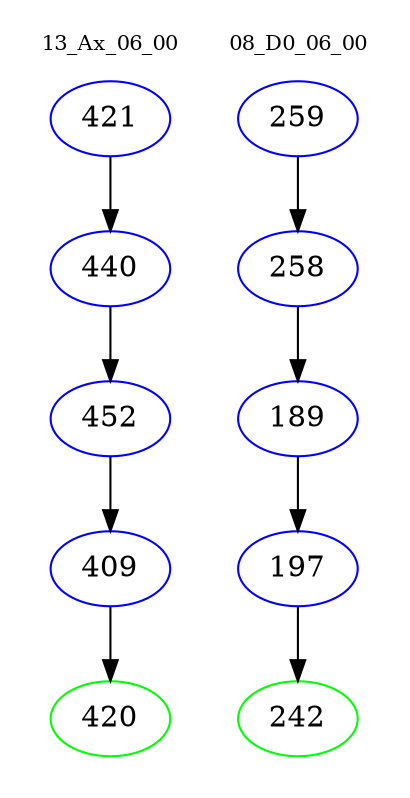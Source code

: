 digraph{
subgraph cluster_0 {
color = white
label = "13_Ax_06_00";
fontsize=10;
T0_421 [label="421", color="blue"]
T0_421 -> T0_440 [color="black"]
T0_440 [label="440", color="blue"]
T0_440 -> T0_452 [color="black"]
T0_452 [label="452", color="blue"]
T0_452 -> T0_409 [color="black"]
T0_409 [label="409", color="blue"]
T0_409 -> T0_420 [color="black"]
T0_420 [label="420", color="green"]
}
subgraph cluster_1 {
color = white
label = "08_D0_06_00";
fontsize=10;
T1_259 [label="259", color="blue"]
T1_259 -> T1_258 [color="black"]
T1_258 [label="258", color="blue"]
T1_258 -> T1_189 [color="black"]
T1_189 [label="189", color="blue"]
T1_189 -> T1_197 [color="black"]
T1_197 [label="197", color="blue"]
T1_197 -> T1_242 [color="black"]
T1_242 [label="242", color="green"]
}
}
